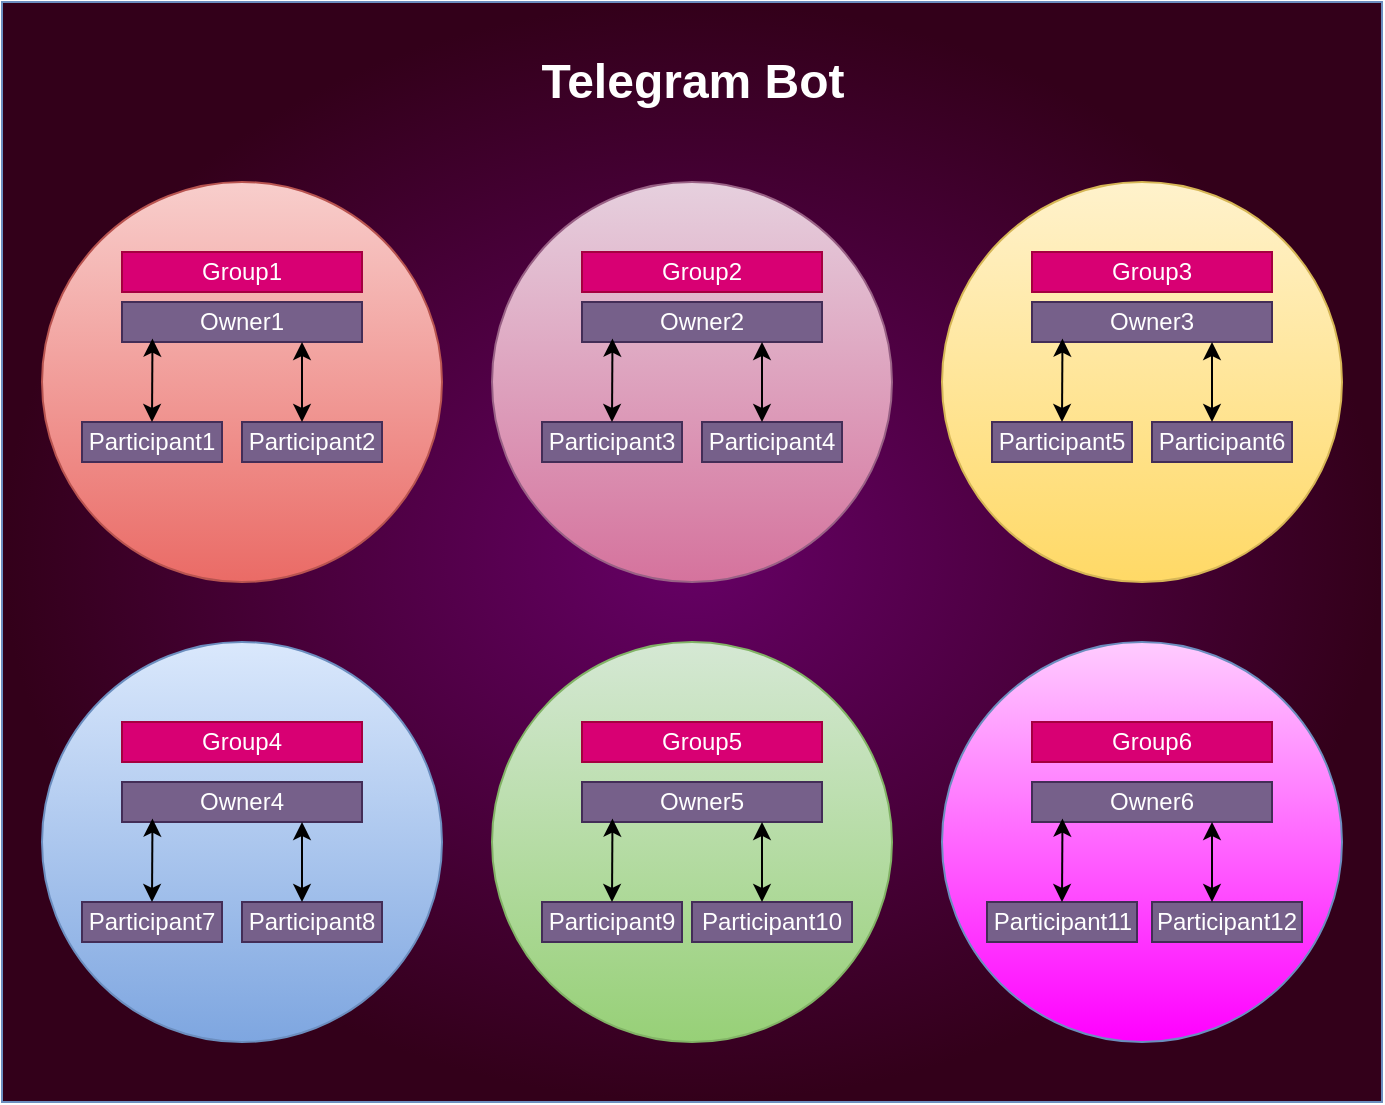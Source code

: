 <mxfile version="26.0.11">
  <diagram name="Страница — 1" id="YuKBTJjmkxdeL_goyvO5">
    <mxGraphModel dx="1050" dy="557" grid="1" gridSize="10" guides="1" tooltips="1" connect="1" arrows="1" fold="1" page="1" pageScale="1" pageWidth="827" pageHeight="1169" math="0" shadow="0">
      <root>
        <mxCell id="0" />
        <mxCell id="1" parent="0" />
        <mxCell id="7k8pef-fEWE-pkWDCAHx-72" value="" style="rounded=0;whiteSpace=wrap;html=1;fillColor=#660066;gradientColor=#33001A;strokeColor=#6c8ebf;gradientDirection=radial;" vertex="1" parent="1">
          <mxGeometry x="110" y="460" width="690" height="550" as="geometry" />
        </mxCell>
        <mxCell id="7k8pef-fEWE-pkWDCAHx-2" value="&lt;h1&gt;Telegram Bot&lt;/h1&gt;" style="text;strokeColor=none;align=center;fillColor=none;html=1;verticalAlign=middle;whiteSpace=wrap;rounded=0;fontColor=#FFFFFF;" vertex="1" parent="1">
          <mxGeometry x="353.75" y="470" width="202.5" height="60" as="geometry" />
        </mxCell>
        <mxCell id="7k8pef-fEWE-pkWDCAHx-3" value="" style="ellipse;whiteSpace=wrap;html=1;aspect=fixed;fillColor=#f8cecc;strokeColor=#b85450;gradientColor=#ea6b66;" vertex="1" parent="1">
          <mxGeometry x="130" y="550" width="200" height="200" as="geometry" />
        </mxCell>
        <mxCell id="7k8pef-fEWE-pkWDCAHx-6" value="" style="ellipse;whiteSpace=wrap;html=1;aspect=fixed;fillColor=#e6d0de;strokeColor=#996185;gradientColor=#d5739d;" vertex="1" parent="1">
          <mxGeometry x="355" y="550" width="200" height="200" as="geometry" />
        </mxCell>
        <mxCell id="7k8pef-fEWE-pkWDCAHx-7" value="" style="ellipse;whiteSpace=wrap;html=1;aspect=fixed;fillColor=#fff2cc;strokeColor=#d6b656;gradientColor=#ffd966;" vertex="1" parent="1">
          <mxGeometry x="580" y="550" width="200" height="200" as="geometry" />
        </mxCell>
        <mxCell id="7k8pef-fEWE-pkWDCAHx-8" value="" style="ellipse;whiteSpace=wrap;html=1;aspect=fixed;fillColor=#dae8fc;gradientColor=#7ea6e0;strokeColor=#6c8ebf;" vertex="1" parent="1">
          <mxGeometry x="130" y="780" width="200" height="200" as="geometry" />
        </mxCell>
        <mxCell id="7k8pef-fEWE-pkWDCAHx-9" value="" style="ellipse;whiteSpace=wrap;html=1;aspect=fixed;fillColor=#d5e8d4;gradientColor=#97d077;strokeColor=#82b366;" vertex="1" parent="1">
          <mxGeometry x="355" y="780" width="200" height="200" as="geometry" />
        </mxCell>
        <mxCell id="7k8pef-fEWE-pkWDCAHx-10" value="" style="ellipse;whiteSpace=wrap;html=1;aspect=fixed;fillColor=#FFCCFF;gradientColor=#FF00FF;strokeColor=#6c8ebf;" vertex="1" parent="1">
          <mxGeometry x="580" y="780" width="200" height="200" as="geometry" />
        </mxCell>
        <mxCell id="7k8pef-fEWE-pkWDCAHx-11" value="Owner1" style="rounded=0;whiteSpace=wrap;html=1;fillColor=#76608a;strokeColor=#432D57;fontColor=#ffffff;" vertex="1" parent="1">
          <mxGeometry x="170" y="610" width="120" height="20" as="geometry" />
        </mxCell>
        <mxCell id="7k8pef-fEWE-pkWDCAHx-17" value="Participant1" style="rounded=0;whiteSpace=wrap;html=1;fillColor=#76608a;fontColor=#ffffff;strokeColor=#432D57;" vertex="1" parent="1">
          <mxGeometry x="150" y="670" width="70" height="20" as="geometry" />
        </mxCell>
        <mxCell id="7k8pef-fEWE-pkWDCAHx-19" value="Participant2" style="rounded=0;whiteSpace=wrap;html=1;fillColor=#76608a;fontColor=#ffffff;strokeColor=#432D57;" vertex="1" parent="1">
          <mxGeometry x="230" y="670" width="70" height="20" as="geometry" />
        </mxCell>
        <mxCell id="7k8pef-fEWE-pkWDCAHx-33" value="" style="endArrow=classic;startArrow=classic;html=1;rounded=0;exitX=0.5;exitY=0;exitDx=0;exitDy=0;entryX=0.127;entryY=0.915;entryDx=0;entryDy=0;entryPerimeter=0;" edge="1" parent="1" source="7k8pef-fEWE-pkWDCAHx-17" target="7k8pef-fEWE-pkWDCAHx-11">
          <mxGeometry width="50" height="50" relative="1" as="geometry">
            <mxPoint x="340" y="720" as="sourcePoint" />
            <mxPoint x="390" y="670" as="targetPoint" />
          </mxGeometry>
        </mxCell>
        <mxCell id="7k8pef-fEWE-pkWDCAHx-36" value="" style="endArrow=classic;startArrow=classic;html=1;rounded=0;entryX=0.75;entryY=1;entryDx=0;entryDy=0;" edge="1" parent="1" target="7k8pef-fEWE-pkWDCAHx-11">
          <mxGeometry width="50" height="50" relative="1" as="geometry">
            <mxPoint x="260" y="670" as="sourcePoint" />
            <mxPoint x="310" y="620" as="targetPoint" />
          </mxGeometry>
        </mxCell>
        <mxCell id="7k8pef-fEWE-pkWDCAHx-45" value="Owner2" style="rounded=0;whiteSpace=wrap;html=1;fillColor=#76608a;fontColor=#ffffff;strokeColor=#432D57;" vertex="1" parent="1">
          <mxGeometry x="400" y="610" width="120" height="20" as="geometry" />
        </mxCell>
        <mxCell id="7k8pef-fEWE-pkWDCAHx-46" value="Participant3" style="rounded=0;whiteSpace=wrap;html=1;fillColor=#76608a;fontColor=#ffffff;strokeColor=#432D57;" vertex="1" parent="1">
          <mxGeometry x="380" y="670" width="70" height="20" as="geometry" />
        </mxCell>
        <mxCell id="7k8pef-fEWE-pkWDCAHx-47" value="Participant4" style="rounded=0;whiteSpace=wrap;html=1;fillColor=#76608a;fontColor=#ffffff;strokeColor=#432D57;" vertex="1" parent="1">
          <mxGeometry x="460" y="670" width="70" height="20" as="geometry" />
        </mxCell>
        <mxCell id="7k8pef-fEWE-pkWDCAHx-48" value="" style="endArrow=classic;startArrow=classic;html=1;rounded=0;exitX=0.5;exitY=0;exitDx=0;exitDy=0;entryX=0.127;entryY=0.915;entryDx=0;entryDy=0;entryPerimeter=0;" edge="1" parent="1" source="7k8pef-fEWE-pkWDCAHx-46" target="7k8pef-fEWE-pkWDCAHx-45">
          <mxGeometry width="50" height="50" relative="1" as="geometry">
            <mxPoint x="570" y="720" as="sourcePoint" />
            <mxPoint x="620" y="670" as="targetPoint" />
          </mxGeometry>
        </mxCell>
        <mxCell id="7k8pef-fEWE-pkWDCAHx-49" value="" style="endArrow=classic;startArrow=classic;html=1;rounded=0;entryX=0.75;entryY=1;entryDx=0;entryDy=0;" edge="1" parent="1" target="7k8pef-fEWE-pkWDCAHx-45">
          <mxGeometry width="50" height="50" relative="1" as="geometry">
            <mxPoint x="490" y="670" as="sourcePoint" />
            <mxPoint x="540" y="620" as="targetPoint" />
          </mxGeometry>
        </mxCell>
        <mxCell id="7k8pef-fEWE-pkWDCAHx-50" value="Owner3" style="rounded=0;whiteSpace=wrap;html=1;fillColor=#76608a;fontColor=#ffffff;strokeColor=#432D57;" vertex="1" parent="1">
          <mxGeometry x="625" y="610" width="120" height="20" as="geometry" />
        </mxCell>
        <mxCell id="7k8pef-fEWE-pkWDCAHx-51" value="Participant5" style="rounded=0;whiteSpace=wrap;html=1;fillColor=#76608a;fontColor=#ffffff;strokeColor=#432D57;" vertex="1" parent="1">
          <mxGeometry x="605" y="670" width="70" height="20" as="geometry" />
        </mxCell>
        <mxCell id="7k8pef-fEWE-pkWDCAHx-52" value="Participant6" style="rounded=0;whiteSpace=wrap;html=1;fillColor=#76608a;fontColor=#ffffff;strokeColor=#432D57;" vertex="1" parent="1">
          <mxGeometry x="685" y="670" width="70" height="20" as="geometry" />
        </mxCell>
        <mxCell id="7k8pef-fEWE-pkWDCAHx-53" value="" style="endArrow=classic;startArrow=classic;html=1;rounded=0;exitX=0.5;exitY=0;exitDx=0;exitDy=0;entryX=0.127;entryY=0.915;entryDx=0;entryDy=0;entryPerimeter=0;" edge="1" parent="1" source="7k8pef-fEWE-pkWDCAHx-51" target="7k8pef-fEWE-pkWDCAHx-50">
          <mxGeometry width="50" height="50" relative="1" as="geometry">
            <mxPoint x="795" y="720" as="sourcePoint" />
            <mxPoint x="845" y="670" as="targetPoint" />
          </mxGeometry>
        </mxCell>
        <mxCell id="7k8pef-fEWE-pkWDCAHx-54" value="" style="endArrow=classic;startArrow=classic;html=1;rounded=0;entryX=0.75;entryY=1;entryDx=0;entryDy=0;" edge="1" parent="1" target="7k8pef-fEWE-pkWDCAHx-50">
          <mxGeometry width="50" height="50" relative="1" as="geometry">
            <mxPoint x="715" y="670" as="sourcePoint" />
            <mxPoint x="765" y="620" as="targetPoint" />
          </mxGeometry>
        </mxCell>
        <mxCell id="7k8pef-fEWE-pkWDCAHx-55" value="Owner4" style="rounded=0;whiteSpace=wrap;html=1;fillColor=#76608a;fontColor=#ffffff;strokeColor=#432D57;" vertex="1" parent="1">
          <mxGeometry x="170" y="850" width="120" height="20" as="geometry" />
        </mxCell>
        <mxCell id="7k8pef-fEWE-pkWDCAHx-56" value="Participant7" style="rounded=0;whiteSpace=wrap;html=1;fillColor=#76608a;fontColor=#ffffff;strokeColor=#432D57;" vertex="1" parent="1">
          <mxGeometry x="150" y="910" width="70" height="20" as="geometry" />
        </mxCell>
        <mxCell id="7k8pef-fEWE-pkWDCAHx-57" value="Participant8" style="rounded=0;whiteSpace=wrap;html=1;fillColor=#76608a;fontColor=#ffffff;strokeColor=#432D57;" vertex="1" parent="1">
          <mxGeometry x="230" y="910" width="70" height="20" as="geometry" />
        </mxCell>
        <mxCell id="7k8pef-fEWE-pkWDCAHx-58" value="" style="endArrow=classic;startArrow=classic;html=1;rounded=0;exitX=0.5;exitY=0;exitDx=0;exitDy=0;entryX=0.127;entryY=0.915;entryDx=0;entryDy=0;entryPerimeter=0;" edge="1" parent="1" source="7k8pef-fEWE-pkWDCAHx-56" target="7k8pef-fEWE-pkWDCAHx-55">
          <mxGeometry width="50" height="50" relative="1" as="geometry">
            <mxPoint x="340" y="960" as="sourcePoint" />
            <mxPoint x="390" y="910" as="targetPoint" />
          </mxGeometry>
        </mxCell>
        <mxCell id="7k8pef-fEWE-pkWDCAHx-59" value="" style="endArrow=classic;startArrow=classic;html=1;rounded=0;entryX=0.75;entryY=1;entryDx=0;entryDy=0;" edge="1" parent="1" target="7k8pef-fEWE-pkWDCAHx-55">
          <mxGeometry width="50" height="50" relative="1" as="geometry">
            <mxPoint x="260" y="910" as="sourcePoint" />
            <mxPoint x="310" y="860" as="targetPoint" />
          </mxGeometry>
        </mxCell>
        <mxCell id="7k8pef-fEWE-pkWDCAHx-60" value="Owner5" style="rounded=0;whiteSpace=wrap;html=1;fillColor=#76608a;fontColor=#ffffff;strokeColor=#432D57;" vertex="1" parent="1">
          <mxGeometry x="400" y="850" width="120" height="20" as="geometry" />
        </mxCell>
        <mxCell id="7k8pef-fEWE-pkWDCAHx-61" value="Participant9" style="rounded=0;whiteSpace=wrap;html=1;fillColor=#76608a;fontColor=#ffffff;strokeColor=#432D57;" vertex="1" parent="1">
          <mxGeometry x="380" y="910" width="70" height="20" as="geometry" />
        </mxCell>
        <mxCell id="7k8pef-fEWE-pkWDCAHx-62" value="Participant10" style="rounded=0;whiteSpace=wrap;html=1;fillColor=#76608a;fontColor=#ffffff;strokeColor=#432D57;" vertex="1" parent="1">
          <mxGeometry x="455" y="910" width="80" height="20" as="geometry" />
        </mxCell>
        <mxCell id="7k8pef-fEWE-pkWDCAHx-63" value="" style="endArrow=classic;startArrow=classic;html=1;rounded=0;exitX=0.5;exitY=0;exitDx=0;exitDy=0;entryX=0.127;entryY=0.915;entryDx=0;entryDy=0;entryPerimeter=0;" edge="1" parent="1" source="7k8pef-fEWE-pkWDCAHx-61" target="7k8pef-fEWE-pkWDCAHx-60">
          <mxGeometry width="50" height="50" relative="1" as="geometry">
            <mxPoint x="570" y="960" as="sourcePoint" />
            <mxPoint x="620" y="910" as="targetPoint" />
          </mxGeometry>
        </mxCell>
        <mxCell id="7k8pef-fEWE-pkWDCAHx-64" value="" style="endArrow=classic;startArrow=classic;html=1;rounded=0;entryX=0.75;entryY=1;entryDx=0;entryDy=0;" edge="1" parent="1" target="7k8pef-fEWE-pkWDCAHx-60">
          <mxGeometry width="50" height="50" relative="1" as="geometry">
            <mxPoint x="490" y="910" as="sourcePoint" />
            <mxPoint x="540" y="860" as="targetPoint" />
          </mxGeometry>
        </mxCell>
        <mxCell id="7k8pef-fEWE-pkWDCAHx-65" value="Owner6" style="rounded=0;whiteSpace=wrap;html=1;fillColor=#76608a;fontColor=#ffffff;strokeColor=#432D57;" vertex="1" parent="1">
          <mxGeometry x="625" y="850" width="120" height="20" as="geometry" />
        </mxCell>
        <mxCell id="7k8pef-fEWE-pkWDCAHx-66" value="Participant11" style="rounded=0;whiteSpace=wrap;html=1;fillColor=#76608a;fontColor=#ffffff;strokeColor=#432D57;" vertex="1" parent="1">
          <mxGeometry x="602.5" y="910" width="75" height="20" as="geometry" />
        </mxCell>
        <mxCell id="7k8pef-fEWE-pkWDCAHx-67" value="Participant12" style="rounded=0;whiteSpace=wrap;html=1;fillColor=#76608a;fontColor=#ffffff;strokeColor=#432D57;" vertex="1" parent="1">
          <mxGeometry x="685" y="910" width="75" height="20" as="geometry" />
        </mxCell>
        <mxCell id="7k8pef-fEWE-pkWDCAHx-68" value="" style="endArrow=classic;startArrow=classic;html=1;rounded=0;exitX=0.5;exitY=0;exitDx=0;exitDy=0;entryX=0.127;entryY=0.915;entryDx=0;entryDy=0;entryPerimeter=0;" edge="1" parent="1" source="7k8pef-fEWE-pkWDCAHx-66" target="7k8pef-fEWE-pkWDCAHx-65">
          <mxGeometry width="50" height="50" relative="1" as="geometry">
            <mxPoint x="795" y="960" as="sourcePoint" />
            <mxPoint x="845" y="910" as="targetPoint" />
          </mxGeometry>
        </mxCell>
        <mxCell id="7k8pef-fEWE-pkWDCAHx-69" value="" style="endArrow=classic;startArrow=classic;html=1;rounded=0;entryX=0.75;entryY=1;entryDx=0;entryDy=0;" edge="1" parent="1" target="7k8pef-fEWE-pkWDCAHx-65">
          <mxGeometry width="50" height="50" relative="1" as="geometry">
            <mxPoint x="715" y="910" as="sourcePoint" />
            <mxPoint x="765" y="860" as="targetPoint" />
          </mxGeometry>
        </mxCell>
        <mxCell id="7k8pef-fEWE-pkWDCAHx-70" value="Group1" style="rounded=0;whiteSpace=wrap;html=1;fillColor=#d80073;fontColor=#ffffff;strokeColor=#A50040;" vertex="1" parent="1">
          <mxGeometry x="170" y="585" width="120" height="20" as="geometry" />
        </mxCell>
        <mxCell id="7k8pef-fEWE-pkWDCAHx-71" value="Group2" style="rounded=0;whiteSpace=wrap;html=1;fillColor=#d80073;fontColor=#ffffff;strokeColor=#A50040;" vertex="1" parent="1">
          <mxGeometry x="400" y="585" width="120" height="20" as="geometry" />
        </mxCell>
        <mxCell id="7k8pef-fEWE-pkWDCAHx-73" value="Group3" style="rounded=0;whiteSpace=wrap;html=1;fillColor=#d80073;fontColor=#ffffff;strokeColor=#A50040;" vertex="1" parent="1">
          <mxGeometry x="625" y="585" width="120" height="20" as="geometry" />
        </mxCell>
        <mxCell id="7k8pef-fEWE-pkWDCAHx-74" value="Group4" style="rounded=0;whiteSpace=wrap;html=1;fillColor=#d80073;fontColor=#ffffff;strokeColor=#A50040;" vertex="1" parent="1">
          <mxGeometry x="170" y="820" width="120" height="20" as="geometry" />
        </mxCell>
        <mxCell id="7k8pef-fEWE-pkWDCAHx-76" value="Group5" style="rounded=0;whiteSpace=wrap;html=1;fillColor=#d80073;fontColor=#ffffff;strokeColor=#A50040;" vertex="1" parent="1">
          <mxGeometry x="400" y="820" width="120" height="20" as="geometry" />
        </mxCell>
        <mxCell id="7k8pef-fEWE-pkWDCAHx-77" value="Group6" style="rounded=0;whiteSpace=wrap;html=1;fillColor=#d80073;fontColor=#ffffff;strokeColor=#A50040;" vertex="1" parent="1">
          <mxGeometry x="625" y="820" width="120" height="20" as="geometry" />
        </mxCell>
      </root>
    </mxGraphModel>
  </diagram>
</mxfile>
